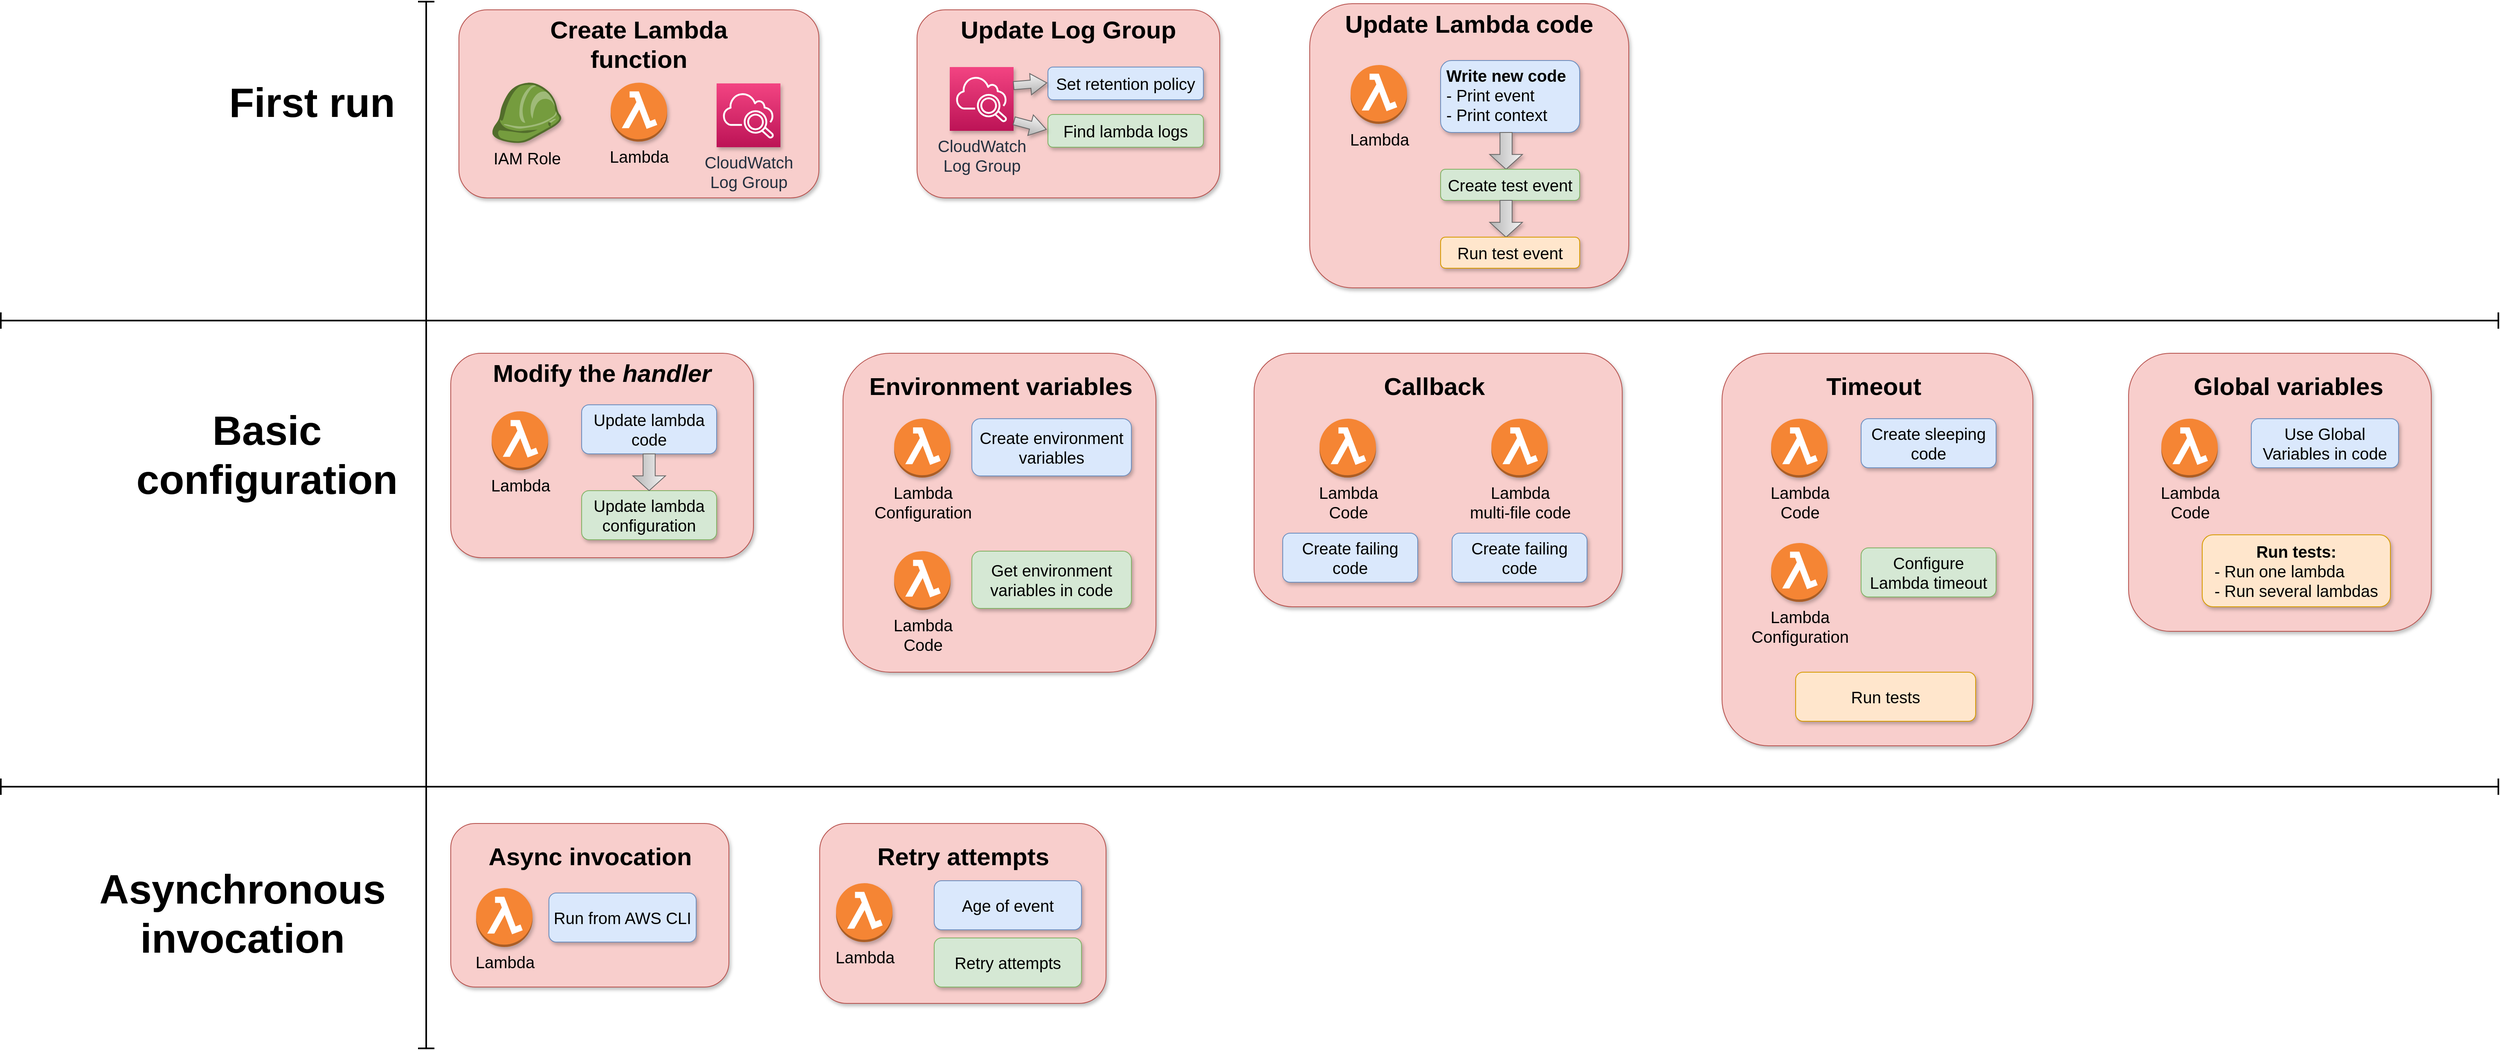 <mxfile version="16.4.11" type="device" pages="2"><diagram id="0-GvSXkhKC3Nu2vGQJVC" name="road-map lambda"><mxGraphModel dx="3374" dy="1798" grid="1" gridSize="10" guides="1" tooltips="1" connect="1" arrows="1" fold="1" page="1" pageScale="1" pageWidth="1920" pageHeight="1200" math="0" shadow="0"><root><mxCell id="0"/><mxCell id="1" parent="0"/><mxCell id="Oh-ckgO7ZUuFVcBlO06j-62" value="" style="rounded=1;whiteSpace=wrap;html=1;fontSize=12;shadow=1;fillColor=#f8cecc;strokeColor=#b85450;" parent="1" vertex="1"><mxGeometry x="2608" y="440" width="370" height="340" as="geometry"/></mxCell><mxCell id="Oh-ckgO7ZUuFVcBlO06j-57" value="" style="rounded=1;whiteSpace=wrap;html=1;fontSize=12;shadow=1;fillColor=#f8cecc;strokeColor=#b85450;" parent="1" vertex="1"><mxGeometry x="2111" y="440" width="380" height="480" as="geometry"/></mxCell><mxCell id="Oh-ckgO7ZUuFVcBlO06j-50" value="" style="rounded=1;whiteSpace=wrap;html=1;fontSize=12;shadow=1;fillColor=#f8cecc;strokeColor=#b85450;" parent="1" vertex="1"><mxGeometry x="1539" y="440" width="450" height="310" as="geometry"/></mxCell><mxCell id="Oh-ckgO7ZUuFVcBlO06j-44" value="" style="rounded=1;whiteSpace=wrap;html=1;fontSize=12;shadow=1;fillColor=#f8cecc;strokeColor=#b85450;" parent="1" vertex="1"><mxGeometry x="1036.5" y="440" width="382.5" height="390" as="geometry"/></mxCell><mxCell id="Oh-ckgO7ZUuFVcBlO06j-38" value="&lt;span style=&quot;font-size: 30px&quot;&gt;Modify the&amp;nbsp;&lt;/span&gt;&lt;span style=&quot;font-size: 30px&quot;&gt;&lt;i&gt;handler&lt;/i&gt;&lt;/span&gt;" style="rounded=1;whiteSpace=wrap;html=1;fontSize=30;shadow=1;fillColor=#f8cecc;strokeColor=#b85450;verticalAlign=top;fontStyle=1" parent="1" vertex="1"><mxGeometry x="557" y="440" width="370" height="250" as="geometry"/></mxCell><mxCell id="Oh-ckgO7ZUuFVcBlO06j-26" value="Update Lambda code" style="rounded=1;whiteSpace=wrap;html=1;fontSize=30;shadow=1;fillColor=#f8cecc;strokeColor=#b85450;verticalAlign=top;fontStyle=1" parent="1" vertex="1"><mxGeometry x="1607" y="12.5" width="390" height="347.5" as="geometry"/></mxCell><mxCell id="Oh-ckgO7ZUuFVcBlO06j-14" value="Update Log Group" style="rounded=1;whiteSpace=wrap;html=1;fontSize=30;shadow=1;fillColor=#f8cecc;strokeColor=#b85450;fontStyle=1;verticalAlign=top;" parent="1" vertex="1"><mxGeometry x="1127" y="20" width="370" height="230" as="geometry"/></mxCell><mxCell id="Oh-ckgO7ZUuFVcBlO06j-6" value="&lt;div style=&quot;font-size: 30px;&quot;&gt;Create Lambda&lt;/div&gt;&lt;div style=&quot;font-size: 30px;&quot;&gt;function&lt;/div&gt;" style="rounded=1;whiteSpace=wrap;html=1;fontSize=30;shadow=1;fillColor=#f8cecc;strokeColor=#b85450;fontStyle=1;verticalAlign=top;" parent="1" vertex="1"><mxGeometry x="567" y="20" width="440" height="230" as="geometry"/></mxCell><mxCell id="Oh-ckgO7ZUuFVcBlO06j-2" value="Lambda" style="outlineConnect=0;dashed=0;verticalLabelPosition=bottom;verticalAlign=top;align=center;html=1;shape=mxgraph.aws3.lambda_function;fillColor=#F58534;gradientColor=none;fontSize=20;shadow=1;" parent="1" vertex="1"><mxGeometry x="752.5" y="109.13" width="69" height="72" as="geometry"/></mxCell><mxCell id="Oh-ckgO7ZUuFVcBlO06j-4" value="IAM Role" style="outlineConnect=0;dashed=0;verticalLabelPosition=bottom;verticalAlign=top;align=center;html=1;shape=mxgraph.aws3.role;fillColor=#759C3E;gradientColor=none;fontSize=20;shadow=1;" parent="1" vertex="1"><mxGeometry x="607" y="109.13" width="85" height="73.75" as="geometry"/></mxCell><mxCell id="Oh-ckgO7ZUuFVcBlO06j-5" value="CloudWatch&lt;br style=&quot;font-size: 20px;&quot;&gt;Log Group" style="sketch=0;points=[[0,0,0],[0.25,0,0],[0.5,0,0],[0.75,0,0],[1,0,0],[0,1,0],[0.25,1,0],[0.5,1,0],[0.75,1,0],[1,1,0],[0,0.25,0],[0,0.5,0],[0,0.75,0],[1,0.25,0],[1,0.5,0],[1,0.75,0]];points=[[0,0,0],[0.25,0,0],[0.5,0,0],[0.75,0,0],[1,0,0],[0,1,0],[0.25,1,0],[0.5,1,0],[0.75,1,0],[1,1,0],[0,0.25,0],[0,0.5,0],[0,0.75,0],[1,0.25,0],[1,0.5,0],[1,0.75,0]];outlineConnect=0;fontColor=#232F3E;gradientColor=#F34482;gradientDirection=north;fillColor=#BC1356;strokeColor=#ffffff;dashed=0;verticalLabelPosition=bottom;verticalAlign=top;align=center;html=1;fontSize=20;fontStyle=0;aspect=fixed;shape=mxgraph.aws4.resourceIcon;resIcon=mxgraph.aws4.cloudwatch_2;shadow=1;" parent="1" vertex="1"><mxGeometry x="882" y="110" width="78" height="78" as="geometry"/></mxCell><mxCell id="Oh-ckgO7ZUuFVcBlO06j-8" value="CloudWatch&lt;br style=&quot;font-size: 20px;&quot;&gt;Log Group" style="sketch=0;points=[[0,0,0],[0.25,0,0],[0.5,0,0],[0.75,0,0],[1,0,0],[0,1,0],[0.25,1,0],[0.5,1,0],[0.75,1,0],[1,1,0],[0,0.25,0],[0,0.5,0],[0,0.75,0],[1,0.25,0],[1,0.5,0],[1,0.75,0]];points=[[0,0,0],[0.25,0,0],[0.5,0,0],[0.75,0,0],[1,0,0],[0,1,0],[0.25,1,0],[0.5,1,0],[0.75,1,0],[1,1,0],[0,0.25,0],[0,0.5,0],[0,0.75,0],[1,0.25,0],[1,0.5,0],[1,0.75,0]];outlineConnect=0;fontColor=#232F3E;gradientColor=#F34482;gradientDirection=north;fillColor=#BC1356;strokeColor=#ffffff;dashed=0;verticalLabelPosition=bottom;verticalAlign=top;align=center;html=1;fontSize=20;fontStyle=0;aspect=fixed;shape=mxgraph.aws4.resourceIcon;resIcon=mxgraph.aws4.cloudwatch_2;shadow=1;" parent="1" vertex="1"><mxGeometry x="1167" y="90" width="78" height="78" as="geometry"/></mxCell><mxCell id="Oh-ckgO7ZUuFVcBlO06j-9" value="Set retention policy" style="rounded=1;whiteSpace=wrap;html=1;fontSize=20;fillColor=#dae8fc;strokeColor=#6c8ebf;shadow=1;" parent="1" vertex="1"><mxGeometry x="1287" y="90" width="190" height="40" as="geometry"/></mxCell><mxCell id="Oh-ckgO7ZUuFVcBlO06j-10" value="Find lambda logs" style="rounded=1;whiteSpace=wrap;html=1;fontSize=20;fillColor=#d5e8d4;strokeColor=#82b366;shadow=1;" parent="1" vertex="1"><mxGeometry x="1287" y="148" width="190" height="40" as="geometry"/></mxCell><mxCell id="Oh-ckgO7ZUuFVcBlO06j-12" value="" style="html=1;shadow=1;dashed=0;align=center;verticalAlign=middle;shape=mxgraph.arrows2.arrow;dy=0.62;dx=19.91;notch=0;fontSize=12;rotation=-4.8;fillColor=#f5f5f5;gradientColor=#b3b3b3;strokeColor=#666666;" parent="1" vertex="1"><mxGeometry x="1245" y="98" width="40.71" height="26" as="geometry"/></mxCell><mxCell id="Oh-ckgO7ZUuFVcBlO06j-16" value="Lambda" style="outlineConnect=0;dashed=0;verticalLabelPosition=bottom;verticalAlign=top;align=center;html=1;shape=mxgraph.aws3.lambda_function;fillColor=#F58534;gradientColor=none;fontSize=20;shadow=1;" parent="1" vertex="1"><mxGeometry x="1657" y="87.5" width="69" height="72" as="geometry"/></mxCell><mxCell id="Oh-ckgO7ZUuFVcBlO06j-17" value="&lt;b style=&quot;font-size: 20px;&quot;&gt;Write new code&lt;/b&gt;&lt;br style=&quot;font-size: 20px;&quot;&gt;- Print event&lt;br style=&quot;font-size: 20px;&quot;&gt;- Print context" style="rounded=1;whiteSpace=wrap;html=1;fontSize=20;fillColor=#dae8fc;strokeColor=#6c8ebf;align=left;verticalAlign=top;spacingTop=0;spacingLeft=5;shadow=1;" parent="1" vertex="1"><mxGeometry x="1767" y="82" width="170" height="88" as="geometry"/></mxCell><mxCell id="Oh-ckgO7ZUuFVcBlO06j-18" value="" style="html=1;shadow=1;dashed=0;align=center;verticalAlign=middle;shape=mxgraph.arrows2.arrow;dy=0.63;dx=18.17;direction=south;notch=0;fontSize=12;fillColor=#f5f5f5;strokeColor=#666666;gradientColor=#b3b3b3;" parent="1" vertex="1"><mxGeometry x="1827" y="170" width="40" height="45" as="geometry"/></mxCell><mxCell id="Oh-ckgO7ZUuFVcBlO06j-20" value="&lt;span style=&quot;font-size: 20px;&quot;&gt;Create test event&lt;/span&gt;" style="rounded=1;whiteSpace=wrap;html=1;fontSize=20;fillColor=#d5e8d4;strokeColor=#82b366;align=center;verticalAlign=middle;spacingTop=0;spacingLeft=0;fontStyle=0;shadow=1;" parent="1" vertex="1"><mxGeometry x="1767" y="215" width="170" height="38" as="geometry"/></mxCell><mxCell id="Oh-ckgO7ZUuFVcBlO06j-21" value="" style="html=1;shadow=1;dashed=0;align=center;verticalAlign=middle;shape=mxgraph.arrows2.arrow;dy=0.63;dx=18.17;direction=south;notch=0;fontSize=12;fillColor=#f5f5f5;gradientColor=#b3b3b3;strokeColor=#666666;" parent="1" vertex="1"><mxGeometry x="1827" y="253" width="40" height="45" as="geometry"/></mxCell><mxCell id="Oh-ckgO7ZUuFVcBlO06j-22" value="&lt;span style=&quot;font-size: 20px;&quot;&gt;Run test event&lt;/span&gt;" style="rounded=1;whiteSpace=wrap;html=1;fontSize=20;fillColor=#ffe6cc;strokeColor=#d79b00;align=center;verticalAlign=middle;spacingTop=0;spacingLeft=0;fontStyle=0;shadow=1;" parent="1" vertex="1"><mxGeometry x="1767" y="298" width="170" height="38" as="geometry"/></mxCell><mxCell id="Oh-ckgO7ZUuFVcBlO06j-27" value="First run" style="text;html=1;align=center;verticalAlign=middle;resizable=0;points=[];autosize=1;strokeColor=none;fillColor=none;fontSize=50;fontStyle=1" parent="1" vertex="1"><mxGeometry x="277" y="98" width="220" height="70" as="geometry"/></mxCell><mxCell id="Oh-ckgO7ZUuFVcBlO06j-28" value="Basic&lt;br&gt;configuration" style="text;html=1;align=center;verticalAlign=middle;resizable=0;points=[];autosize=1;strokeColor=none;fillColor=none;fontSize=50;fontStyle=1" parent="1" vertex="1"><mxGeometry x="167" y="499" width="330" height="130" as="geometry"/></mxCell><mxCell id="Oh-ckgO7ZUuFVcBlO06j-30" value="" style="shape=crossbar;whiteSpace=wrap;html=1;rounded=1;direction=south;fontSize=50;strokeWidth=2;" parent="1" vertex="1"><mxGeometry x="517" y="10" width="20" height="1280" as="geometry"/></mxCell><mxCell id="Oh-ckgO7ZUuFVcBlO06j-31" value="&lt;span style=&quot;color: rgba(0 , 0 , 0 , 0) ; font-family: monospace ; font-size: 0px&quot;&gt;%3CmxGraphModel%3E%3Croot%3E%3CmxCell%20id%3D%220%22%2F%3E%3CmxCell%20id%3D%221%22%20parent%3D%220%22%2F%3E%3CmxCell%20id%3D%222%22%20value%3D%22%22%20style%3D%22rounded%3D1%3BwhiteSpace%3Dwrap%3Bhtml%3D1%3BfontSize%3D12%3BfillColor%3D%23f8cecc%3BstrokeColor%3D%23b85450%3B%22%20vertex%3D%221%22%20parent%3D%221%22%3E%3CmxGeometry%20x%3D%221760%22%20y%3D%22440%22%20width%3D%22380%22%20height%3D%22480%22%20as%3D%22geometry%22%2F%3E%3C%2FmxCell%3E%3C%2Froot%3E%3C%2FmxGraphModel%3E&lt;/span&gt;" style="shape=crossbar;whiteSpace=wrap;html=1;rounded=1;fontSize=50;strokeWidth=2;" parent="1" vertex="1"><mxGeometry x="7" y="390" width="3053" height="20" as="geometry"/></mxCell><mxCell id="Oh-ckgO7ZUuFVcBlO06j-32" value="Lambda" style="outlineConnect=0;dashed=0;verticalLabelPosition=bottom;verticalAlign=top;align=center;html=1;shape=mxgraph.aws3.lambda_function;fillColor=#F58534;gradientColor=none;fontSize=20;shadow=1;" parent="1" vertex="1"><mxGeometry x="607" y="511" width="69" height="72" as="geometry"/></mxCell><mxCell id="Oh-ckgO7ZUuFVcBlO06j-33" value="" style="html=1;shadow=1;dashed=0;align=center;verticalAlign=middle;shape=mxgraph.arrows2.arrow;dy=0.62;dx=19.91;notch=0;fontSize=12;rotation=15;fillColor=#f5f5f5;gradientColor=#b3b3b3;strokeColor=#666666;" parent="1" vertex="1"><mxGeometry x="1245" y="148" width="40.71" height="26" as="geometry"/></mxCell><mxCell id="Oh-ckgO7ZUuFVcBlO06j-34" value="Update lambda code" style="rounded=1;whiteSpace=wrap;html=1;fontSize=20;fillColor=#dae8fc;strokeColor=#6c8ebf;shadow=1;" parent="1" vertex="1"><mxGeometry x="717" y="503" width="165" height="60" as="geometry"/></mxCell><mxCell id="Oh-ckgO7ZUuFVcBlO06j-35" value="Update lambda configuration" style="rounded=1;whiteSpace=wrap;html=1;fontSize=20;fillColor=#d5e8d4;strokeColor=#82b366;shadow=1;" parent="1" vertex="1"><mxGeometry x="717" y="608" width="165" height="60" as="geometry"/></mxCell><mxCell id="Oh-ckgO7ZUuFVcBlO06j-36" value="" style="html=1;shadow=0;dashed=0;align=center;verticalAlign=middle;shape=mxgraph.arrows2.arrow;dy=0.63;dx=18.17;direction=south;notch=0;fontSize=12;fillColor=#f5f5f5;strokeColor=#666666;gradientColor=#b3b3b3;" parent="1" vertex="1"><mxGeometry x="779.5" y="563" width="40" height="45" as="geometry"/></mxCell><mxCell id="Oh-ckgO7ZUuFVcBlO06j-39" value="Environment variables" style="text;html=1;align=center;verticalAlign=middle;resizable=0;points=[];autosize=1;strokeColor=none;fillColor=none;fontSize=30;fontStyle=1" parent="1" vertex="1"><mxGeometry x="1059" y="460" width="340" height="40" as="geometry"/></mxCell><mxCell id="Oh-ckgO7ZUuFVcBlO06j-40" value="Lambda&lt;br&gt;Configuration" style="outlineConnect=0;dashed=0;verticalLabelPosition=bottom;verticalAlign=top;align=center;html=1;shape=mxgraph.aws3.lambda_function;fillColor=#F58534;gradientColor=none;fontSize=20;shadow=1;" parent="1" vertex="1"><mxGeometry x="1099" y="520" width="69" height="72" as="geometry"/></mxCell><mxCell id="Oh-ckgO7ZUuFVcBlO06j-41" value="Create environment variables" style="rounded=1;whiteSpace=wrap;html=1;fontSize=20;fillColor=#dae8fc;strokeColor=#6c8ebf;shadow=1;" parent="1" vertex="1"><mxGeometry x="1194" y="520" width="195" height="70" as="geometry"/></mxCell><mxCell id="Oh-ckgO7ZUuFVcBlO06j-42" value="Lambda&lt;br&gt;Code" style="outlineConnect=0;dashed=0;verticalLabelPosition=bottom;verticalAlign=top;align=center;html=1;shape=mxgraph.aws3.lambda_function;fillColor=#F58534;gradientColor=none;fontSize=20;shadow=1;" parent="1" vertex="1"><mxGeometry x="1099" y="682" width="69" height="72" as="geometry"/></mxCell><mxCell id="Oh-ckgO7ZUuFVcBlO06j-43" value="Get environment variables in code" style="rounded=1;whiteSpace=wrap;html=1;fontSize=20;fillColor=#d5e8d4;strokeColor=#82b366;shadow=1;" parent="1" vertex="1"><mxGeometry x="1194" y="682" width="195" height="70" as="geometry"/></mxCell><mxCell id="Oh-ckgO7ZUuFVcBlO06j-45" value="Callback" style="text;html=1;align=center;verticalAlign=middle;resizable=0;points=[];autosize=1;strokeColor=none;fillColor=none;fontSize=30;fontStyle=1" parent="1" vertex="1"><mxGeometry x="1689" y="460" width="140" height="40" as="geometry"/></mxCell><mxCell id="Oh-ckgO7ZUuFVcBlO06j-46" value="Lambda&lt;br&gt;Code" style="outlineConnect=0;dashed=0;verticalLabelPosition=bottom;verticalAlign=top;align=center;html=1;shape=mxgraph.aws3.lambda_function;fillColor=#F58534;gradientColor=none;fontSize=20;shadow=1;" parent="1" vertex="1"><mxGeometry x="1619" y="520" width="69" height="72" as="geometry"/></mxCell><mxCell id="Oh-ckgO7ZUuFVcBlO06j-47" value="Create failing code" style="rounded=1;whiteSpace=wrap;html=1;fontSize=20;fillColor=#dae8fc;strokeColor=#6c8ebf;shadow=1;" parent="1" vertex="1"><mxGeometry x="1781" y="660" width="165" height="60" as="geometry"/></mxCell><mxCell id="Oh-ckgO7ZUuFVcBlO06j-48" value="Lambda&lt;br&gt;multi-file code" style="outlineConnect=0;dashed=0;verticalLabelPosition=bottom;verticalAlign=top;align=center;html=1;shape=mxgraph.aws3.lambda_function;fillColor=#F58534;gradientColor=none;fontSize=20;shadow=1;" parent="1" vertex="1"><mxGeometry x="1829" y="520" width="69" height="72" as="geometry"/></mxCell><mxCell id="Oh-ckgO7ZUuFVcBlO06j-49" value="Create failing code" style="rounded=1;whiteSpace=wrap;html=1;fontSize=20;fillColor=#dae8fc;strokeColor=#6c8ebf;shadow=1;" parent="1" vertex="1"><mxGeometry x="1574" y="660" width="165" height="60" as="geometry"/></mxCell><mxCell id="Oh-ckgO7ZUuFVcBlO06j-51" value="Timeout" style="text;html=1;align=center;verticalAlign=middle;resizable=0;points=[];autosize=1;strokeColor=none;fillColor=none;fontSize=30;fontStyle=1" parent="1" vertex="1"><mxGeometry x="2231" y="460" width="130" height="40" as="geometry"/></mxCell><mxCell id="Oh-ckgO7ZUuFVcBlO06j-52" value="Lambda&lt;br&gt;Code" style="outlineConnect=0;dashed=0;verticalLabelPosition=bottom;verticalAlign=top;align=center;html=1;shape=mxgraph.aws3.lambda_function;fillColor=#F58534;gradientColor=none;fontSize=20;shadow=1;" parent="1" vertex="1"><mxGeometry x="2171" y="520" width="69" height="72" as="geometry"/></mxCell><mxCell id="Oh-ckgO7ZUuFVcBlO06j-53" value="Create sleeping code" style="rounded=1;whiteSpace=wrap;html=1;fontSize=20;fillColor=#dae8fc;strokeColor=#6c8ebf;shadow=1;" parent="1" vertex="1"><mxGeometry x="2281" y="520" width="165" height="60" as="geometry"/></mxCell><mxCell id="Oh-ckgO7ZUuFVcBlO06j-54" value="Lambda&lt;br&gt;Configuration" style="outlineConnect=0;dashed=0;verticalLabelPosition=bottom;verticalAlign=top;align=center;html=1;shape=mxgraph.aws3.lambda_function;fillColor=#F58534;gradientColor=none;fontSize=20;shadow=1;" parent="1" vertex="1"><mxGeometry x="2171" y="672" width="69" height="72" as="geometry"/></mxCell><mxCell id="Oh-ckgO7ZUuFVcBlO06j-55" value="Configure Lambda timeout" style="rounded=1;whiteSpace=wrap;html=1;fontSize=20;fillColor=#d5e8d4;strokeColor=#82b366;shadow=1;" parent="1" vertex="1"><mxGeometry x="2281" y="678" width="165" height="60" as="geometry"/></mxCell><mxCell id="Oh-ckgO7ZUuFVcBlO06j-56" value="Run tests" style="rounded=1;whiteSpace=wrap;html=1;fontSize=20;fillColor=#ffe6cc;strokeColor=#d79b00;shadow=1;" parent="1" vertex="1"><mxGeometry x="2201" y="830" width="220" height="60" as="geometry"/></mxCell><mxCell id="Oh-ckgO7ZUuFVcBlO06j-58" value="Global variables" style="text;html=1;align=center;verticalAlign=middle;resizable=0;points=[];autosize=1;strokeColor=none;fillColor=none;fontSize=30;fontStyle=1" parent="1" vertex="1"><mxGeometry x="2678" y="460" width="250" height="40" as="geometry"/></mxCell><mxCell id="Oh-ckgO7ZUuFVcBlO06j-59" value="Lambda&lt;br&gt;Code" style="outlineConnect=0;dashed=0;verticalLabelPosition=bottom;verticalAlign=top;align=center;html=1;shape=mxgraph.aws3.lambda_function;fillColor=#F58534;gradientColor=none;fontSize=20;shadow=1;" parent="1" vertex="1"><mxGeometry x="2648" y="520" width="69" height="72" as="geometry"/></mxCell><mxCell id="Oh-ckgO7ZUuFVcBlO06j-60" value="Use Global Variables in code" style="rounded=1;whiteSpace=wrap;html=1;fontSize=20;fillColor=#dae8fc;strokeColor=#6c8ebf;shadow=1;" parent="1" vertex="1"><mxGeometry x="2758" y="520" width="180" height="60" as="geometry"/></mxCell><mxCell id="Oh-ckgO7ZUuFVcBlO06j-61" value="&lt;b style=&quot;font-size: 20px;&quot;&gt;Run tests:&lt;/b&gt;&lt;br style=&quot;font-size: 20px;&quot;&gt;&lt;div style=&quot;text-align: left; font-size: 20px;&quot;&gt;&lt;span style=&quot;font-size: 20px;&quot;&gt;- Run one lambda&lt;/span&gt;&lt;/div&gt;&lt;div style=&quot;text-align: left; font-size: 20px;&quot;&gt;&lt;span style=&quot;font-size: 20px;&quot;&gt;- Run several lambdas&lt;/span&gt;&lt;/div&gt;" style="rounded=1;whiteSpace=wrap;html=1;fontSize=20;fillColor=#ffe6cc;strokeColor=#d79b00;shadow=1;" parent="1" vertex="1"><mxGeometry x="2698" y="662" width="230" height="88" as="geometry"/></mxCell><mxCell id="Oh-ckgO7ZUuFVcBlO06j-63" value="&lt;span style=&quot;color: rgba(0 , 0 , 0 , 0) ; font-family: monospace ; font-size: 0px&quot;&gt;%3CmxGraphModel%3E%3Croot%3E%3CmxCell%20id%3D%220%22%2F%3E%3CmxCell%20id%3D%221%22%20parent%3D%220%22%2F%3E%3CmxCell%20id%3D%222%22%20value%3D%22%22%20style%3D%22rounded%3D1%3BwhiteSpace%3Dwrap%3Bhtml%3D1%3BfontSize%3D12%3BfillColor%3D%23f8cecc%3BstrokeColor%3D%23b85450%3B%22%20vertex%3D%221%22%20parent%3D%221%22%3E%3CmxGeometry%20x%3D%221760%22%20y%3D%22440%22%20width%3D%22380%22%20height%3D%22480%22%20as%3D%22geometry%22%2F%3E%3C%2FmxCell%3E%3C%2Froot%3E%3C%2FmxGraphModel%3E&lt;/span&gt;" style="shape=crossbar;whiteSpace=wrap;html=1;rounded=1;fontSize=50;strokeWidth=2;" parent="1" vertex="1"><mxGeometry x="7" y="960" width="3053" height="20" as="geometry"/></mxCell><mxCell id="Oh-ckgO7ZUuFVcBlO06j-80" value="Asynchronous&lt;br&gt;invocation" style="text;html=1;align=center;verticalAlign=middle;resizable=0;points=[];autosize=1;strokeColor=none;fillColor=none;fontSize=50;fontStyle=1" parent="1" vertex="1"><mxGeometry x="117" y="1060" width="370" height="130" as="geometry"/></mxCell><mxCell id="YPXdEZ1_uIu6bX-hic8D-4" value="" style="rounded=1;whiteSpace=wrap;html=1;fontSize=12;shadow=1;fillColor=#f8cecc;strokeColor=#b85450;" parent="1" vertex="1"><mxGeometry x="557" y="1015" width="340" height="200" as="geometry"/></mxCell><mxCell id="YPXdEZ1_uIu6bX-hic8D-5" value="Async invocation" style="text;html=1;align=center;verticalAlign=middle;resizable=0;points=[];autosize=1;strokeColor=none;fillColor=none;fontSize=30;fontStyle=1" parent="1" vertex="1"><mxGeometry x="597" y="1035" width="260" height="40" as="geometry"/></mxCell><mxCell id="YPXdEZ1_uIu6bX-hic8D-6" value="Lambda" style="outlineConnect=0;dashed=0;verticalLabelPosition=bottom;verticalAlign=top;align=center;html=1;shape=mxgraph.aws3.lambda_function;fillColor=#F58534;gradientColor=none;fontSize=20;shadow=1;" parent="1" vertex="1"><mxGeometry x="588" y="1094" width="69" height="72" as="geometry"/></mxCell><mxCell id="YPXdEZ1_uIu6bX-hic8D-7" value="Run from AWS CLI" style="rounded=1;whiteSpace=wrap;html=1;fontSize=20;fillColor=#dae8fc;strokeColor=#6c8ebf;shadow=1;" parent="1" vertex="1"><mxGeometry x="677" y="1100" width="180" height="60" as="geometry"/></mxCell><mxCell id="YPXdEZ1_uIu6bX-hic8D-8" value="" style="rounded=1;whiteSpace=wrap;html=1;fontSize=12;shadow=1;fillColor=#f8cecc;strokeColor=#b85450;" parent="1" vertex="1"><mxGeometry x="1008" y="1015" width="350" height="220" as="geometry"/></mxCell><mxCell id="YPXdEZ1_uIu6bX-hic8D-10" value="Retry attempts" style="text;html=1;align=center;verticalAlign=middle;resizable=0;points=[];autosize=1;strokeColor=none;fillColor=none;fontSize=30;fontStyle=1" parent="1" vertex="1"><mxGeometry x="1068" y="1035" width="230" height="40" as="geometry"/></mxCell><mxCell id="YPXdEZ1_uIu6bX-hic8D-11" value="Lambda" style="outlineConnect=0;dashed=0;verticalLabelPosition=bottom;verticalAlign=top;align=center;html=1;shape=mxgraph.aws3.lambda_function;fillColor=#F58534;gradientColor=none;fontSize=20;shadow=1;" parent="1" vertex="1"><mxGeometry x="1028" y="1088" width="69" height="72" as="geometry"/></mxCell><mxCell id="YPXdEZ1_uIu6bX-hic8D-13" value="Age of event" style="rounded=1;whiteSpace=wrap;html=1;fontSize=20;fillColor=#dae8fc;strokeColor=#6c8ebf;shadow=1;" parent="1" vertex="1"><mxGeometry x="1148" y="1085" width="180" height="60" as="geometry"/></mxCell><mxCell id="YPXdEZ1_uIu6bX-hic8D-14" value="Retry attempts" style="rounded=1;whiteSpace=wrap;html=1;fontSize=20;fillColor=#d5e8d4;strokeColor=#82b366;shadow=1;" parent="1" vertex="1"><mxGeometry x="1148" y="1155" width="180" height="60" as="geometry"/></mxCell></root></mxGraphModel></diagram><diagram name="road-map bonus" id="3ai-gKEogDqiMhN3eyzm"><mxGraphModel dx="3374" dy="1798" grid="1" gridSize="10" guides="1" tooltips="1" connect="1" arrows="1" fold="1" page="1" pageScale="1" pageWidth="1920" pageHeight="1200" math="0" shadow="0"><root><mxCell id="a7MwRmDaRxgWDXH2MDyr-0"/><mxCell id="a7MwRmDaRxgWDXH2MDyr-1" parent="a7MwRmDaRxgWDXH2MDyr-0"/><mxCell id="a7MwRmDaRxgWDXH2MDyr-2" value="" style="rounded=1;whiteSpace=wrap;html=1;fontSize=12;shadow=1;fillColor=#f8cecc;strokeColor=#b85450;" parent="a7MwRmDaRxgWDXH2MDyr-1" vertex="1"><mxGeometry x="478" y="880" width="317" height="304" as="geometry"/></mxCell><mxCell id="a7MwRmDaRxgWDXH2MDyr-3" value="" style="rounded=1;whiteSpace=wrap;html=1;fontSize=12;shadow=1;fillColor=#f8cecc;strokeColor=#b85450;" parent="a7MwRmDaRxgWDXH2MDyr-1" vertex="1"><mxGeometry x="1078.25" y="50" width="481.75" height="340" as="geometry"/></mxCell><mxCell id="a7MwRmDaRxgWDXH2MDyr-4" value="use weight" style="rounded=1;whiteSpace=wrap;html=1;fontSize=18;fillColor=#e1d5e7;strokeColor=#9673a6;shadow=1;" parent="a7MwRmDaRxgWDXH2MDyr-1" vertex="1"><mxGeometry x="1410" y="170" width="110" height="48" as="geometry"/></mxCell><mxCell id="a7MwRmDaRxgWDXH2MDyr-5" value="" style="rounded=1;whiteSpace=wrap;html=1;fontSize=12;shadow=1;fillColor=#f8cecc;strokeColor=#b85450;" parent="a7MwRmDaRxgWDXH2MDyr-1" vertex="1"><mxGeometry x="470" y="50" width="450" height="340" as="geometry"/></mxCell><mxCell id="a7MwRmDaRxgWDXH2MDyr-33" value="" style="shape=crossbar;whiteSpace=wrap;html=1;rounded=1;direction=south;fontSize=50;strokeWidth=2;" parent="a7MwRmDaRxgWDXH2MDyr-1" vertex="1"><mxGeometry x="430" y="10" width="20" height="1250" as="geometry"/></mxCell><mxCell id="a7MwRmDaRxgWDXH2MDyr-61" value="Versioning" style="text;html=1;align=center;verticalAlign=middle;resizable=0;points=[];autosize=1;strokeColor=none;fillColor=none;fontSize=50;fontStyle=1" parent="a7MwRmDaRxgWDXH2MDyr-1" vertex="1"><mxGeometry x="140" y="159" width="270" height="70" as="geometry"/></mxCell><mxCell id="a7MwRmDaRxgWDXH2MDyr-62" value="Versions" style="text;html=1;align=center;verticalAlign=middle;resizable=0;points=[];autosize=1;strokeColor=none;fillColor=none;fontSize=30;fontStyle=1" parent="a7MwRmDaRxgWDXH2MDyr-1" vertex="1"><mxGeometry x="614.5" y="80" width="140" height="40" as="geometry"/></mxCell><mxCell id="a7MwRmDaRxgWDXH2MDyr-63" value="Lambda&lt;br&gt;version &lt;b&gt;1&lt;/b&gt;" style="outlineConnect=0;dashed=0;verticalLabelPosition=bottom;verticalAlign=top;align=center;html=1;shape=mxgraph.aws3.lambda_function;fillColor=#F58534;gradientColor=none;fontSize=20;shadow=1;" parent="a7MwRmDaRxgWDXH2MDyr-1" vertex="1"><mxGeometry x="515" y="140" width="69" height="72" as="geometry"/></mxCell><mxCell id="a7MwRmDaRxgWDXH2MDyr-64" value="Lambda&lt;br&gt;version &lt;b&gt;2&lt;/b&gt;" style="outlineConnect=0;dashed=0;verticalLabelPosition=bottom;verticalAlign=top;align=center;html=1;shape=mxgraph.aws3.lambda_function;fillColor=#F58534;gradientColor=none;fontSize=20;shadow=1;" parent="a7MwRmDaRxgWDXH2MDyr-1" vertex="1"><mxGeometry x="650" y="140" width="69" height="72" as="geometry"/></mxCell><mxCell id="a7MwRmDaRxgWDXH2MDyr-65" value="Lambda&lt;br&gt;no version" style="outlineConnect=0;dashed=0;verticalLabelPosition=bottom;verticalAlign=top;align=center;html=1;shape=mxgraph.aws3.lambda_function;fillColor=#F58534;gradientColor=none;fontSize=20;shadow=1;" parent="a7MwRmDaRxgWDXH2MDyr-1" vertex="1"><mxGeometry x="790" y="140" width="69" height="72" as="geometry"/></mxCell><mxCell id="a7MwRmDaRxgWDXH2MDyr-66" value="Run as Test Event" style="rounded=1;whiteSpace=wrap;html=1;fontSize=20;fillColor=#dae8fc;strokeColor=#6c8ebf;shadow=1;" parent="a7MwRmDaRxgWDXH2MDyr-1" vertex="1"><mxGeometry x="490" y="290" width="180" height="60" as="geometry"/></mxCell><mxCell id="a7MwRmDaRxgWDXH2MDyr-67" value="Run from AWS CLI" style="rounded=1;whiteSpace=wrap;html=1;fontSize=20;fillColor=#d5e8d4;strokeColor=#82b366;shadow=1;" parent="a7MwRmDaRxgWDXH2MDyr-1" vertex="1"><mxGeometry x="719" y="290" width="180" height="60" as="geometry"/></mxCell><mxCell id="a7MwRmDaRxgWDXH2MDyr-68" value="Aliases" style="text;html=1;align=center;verticalAlign=middle;resizable=0;points=[];autosize=1;strokeColor=none;fillColor=none;fontSize=30;fontStyle=1" parent="a7MwRmDaRxgWDXH2MDyr-1" vertex="1"><mxGeometry x="1243.25" y="80" width="120" height="40" as="geometry"/></mxCell><mxCell id="a7MwRmDaRxgWDXH2MDyr-69" value="Lambda&lt;br&gt;alias &lt;b&gt;dev&lt;/b&gt;" style="outlineConnect=0;dashed=0;verticalLabelPosition=bottom;verticalAlign=top;align=center;html=1;shape=mxgraph.aws3.lambda_function;fillColor=#F58534;gradientColor=none;fontSize=20;shadow=1;" parent="a7MwRmDaRxgWDXH2MDyr-1" vertex="1"><mxGeometry x="1174.25" y="140" width="69" height="72" as="geometry"/></mxCell><mxCell id="a7MwRmDaRxgWDXH2MDyr-70" value="Lambda&lt;br&gt;alias &lt;b&gt;prod&lt;/b&gt;" style="outlineConnect=0;dashed=0;verticalLabelPosition=bottom;verticalAlign=top;align=center;html=1;shape=mxgraph.aws3.lambda_function;fillColor=#F58534;gradientColor=none;fontSize=20;shadow=1;" parent="a7MwRmDaRxgWDXH2MDyr-1" vertex="1"><mxGeometry x="1350" y="140" width="69" height="72" as="geometry"/></mxCell><mxCell id="a7MwRmDaRxgWDXH2MDyr-71" value="&lt;span style=&quot;color: rgba(0 , 0 , 0 , 0) ; font-family: monospace ; font-size: 0px&quot;&gt;%3CmxGraphModel%3E%3Croot%3E%3CmxCell%20id%3D%220%22%2F%3E%3CmxCell%20id%3D%221%22%20parent%3D%220%22%2F%3E%3CmxCell%20id%3D%222%22%20value%3D%22%22%20style%3D%22rounded%3D1%3BwhiteSpace%3Dwrap%3Bhtml%3D1%3BfontSize%3D12%3BfillColor%3D%23f8cecc%3BstrokeColor%3D%23b85450%3B%22%20vertex%3D%221%22%20parent%3D%221%22%3E%3CmxGeometry%20x%3D%221760%22%20y%3D%22440%22%20width%3D%22380%22%20height%3D%22480%22%20as%3D%22geometry%22%2F%3E%3C%2FmxCell%3E%3C%2Froot%3E%3C%2FmxGraphModel%3E&lt;/span&gt;" style="shape=crossbar;whiteSpace=wrap;html=1;rounded=1;fontSize=50;strokeWidth=2;" parent="a7MwRmDaRxgWDXH2MDyr-1" vertex="1"><mxGeometry x="10" y="440" width="1670" height="20" as="geometry"/></mxCell><mxCell id="a7MwRmDaRxgWDXH2MDyr-72" value="Asynchronous&lt;br&gt;invocation" style="text;html=1;align=center;verticalAlign=middle;resizable=0;points=[];autosize=1;strokeColor=none;fillColor=none;fontSize=50;fontStyle=1" parent="a7MwRmDaRxgWDXH2MDyr-1" vertex="1"><mxGeometry x="40" y="560" width="370" height="130" as="geometry"/></mxCell><mxCell id="a7MwRmDaRxgWDXH2MDyr-73" value="Run as Test Event" style="rounded=1;whiteSpace=wrap;html=1;fontSize=20;fillColor=#dae8fc;strokeColor=#6c8ebf;shadow=1;" parent="a7MwRmDaRxgWDXH2MDyr-1" vertex="1"><mxGeometry x="1120" y="290" width="180" height="60" as="geometry"/></mxCell><mxCell id="a7MwRmDaRxgWDXH2MDyr-74" value="Run from AWS CLI" style="rounded=1;whiteSpace=wrap;html=1;fontSize=20;fillColor=#d5e8d4;strokeColor=#82b366;shadow=1;" parent="a7MwRmDaRxgWDXH2MDyr-1" vertex="1"><mxGeometry x="1349" y="290" width="180" height="60" as="geometry"/></mxCell><mxCell id="a7MwRmDaRxgWDXH2MDyr-84" value="&lt;span style=&quot;font-size: 30px; font-weight: 700;&quot;&gt;SNS calling&lt;/span&gt;" style="rounded=1;whiteSpace=wrap;html=1;fontSize=30;shadow=1;fillColor=#f8cecc;strokeColor=#b85450;verticalAlign=top;" parent="a7MwRmDaRxgWDXH2MDyr-1" vertex="1"><mxGeometry x="470" y="485" width="398" height="255" as="geometry"/></mxCell><mxCell id="a7MwRmDaRxgWDXH2MDyr-86" value="Lambda" style="outlineConnect=0;dashed=0;verticalLabelPosition=bottom;verticalAlign=top;align=center;html=1;shape=mxgraph.aws3.lambda_function;fillColor=#F58534;gradientColor=none;fontSize=20;shadow=1;" parent="a7MwRmDaRxgWDXH2MDyr-1" vertex="1"><mxGeometry x="730" y="537" width="69" height="72" as="geometry"/></mxCell><mxCell id="a7MwRmDaRxgWDXH2MDyr-87" value="Simple&lt;br&gt;Notification Service" style="sketch=0;points=[[0,0,0],[0.25,0,0],[0.5,0,0],[0.75,0,0],[1,0,0],[0,1,0],[0.25,1,0],[0.5,1,0],[0.75,1,0],[1,1,0],[0,0.25,0],[0,0.5,0],[0,0.75,0],[1,0.25,0],[1,0.5,0],[1,0.75,0]];outlineConnect=0;fontColor=#232F3E;gradientColor=#FF4F8B;gradientDirection=north;fillColor=#BC1356;strokeColor=#ffffff;dashed=0;verticalLabelPosition=bottom;verticalAlign=top;align=center;html=1;fontSize=20;fontStyle=0;aspect=fixed;shape=mxgraph.aws4.resourceIcon;resIcon=mxgraph.aws4.sns;shadow=1;" parent="a7MwRmDaRxgWDXH2MDyr-1" vertex="1"><mxGeometry x="530" y="537" width="78" height="78" as="geometry"/></mxCell><mxCell id="a7MwRmDaRxgWDXH2MDyr-88" value="" style="html=1;shadow=1;dashed=0;align=center;verticalAlign=middle;shape=mxgraph.arrows2.arrow;dy=0.62;dx=19.91;notch=0;fontSize=12;rotation=0;fillColor=#f5f5f5;gradientColor=#b3b3b3;strokeColor=#666666;strokeWidth=2;" parent="a7MwRmDaRxgWDXH2MDyr-1" vertex="1"><mxGeometry x="630" y="551.5" width="80.35" height="43" as="geometry"/></mxCell><mxCell id="a7MwRmDaRxgWDXH2MDyr-89" value="Lambda permissions" style="rounded=1;whiteSpace=wrap;html=1;fontSize=20;fillColor=#dae8fc;strokeColor=#6c8ebf;shadow=1;" parent="a7MwRmDaRxgWDXH2MDyr-1" vertex="1"><mxGeometry x="687" y="653" width="161" height="60" as="geometry"/></mxCell><mxCell id="a7MwRmDaRxgWDXH2MDyr-90" value="&lt;span style=&quot;color: rgba(0 , 0 , 0 , 0) ; font-family: monospace ; font-size: 0px&quot;&gt;%3CmxGraphModel%3E%3Croot%3E%3CmxCell%20id%3D%220%22%2F%3E%3CmxCell%20id%3D%221%22%20parent%3D%220%22%2F%3E%3CmxCell%20id%3D%222%22%20value%3D%22%22%20style%3D%22rounded%3D1%3BwhiteSpace%3Dwrap%3Bhtml%3D1%3BfontSize%3D12%3BfillColor%3D%23f8cecc%3BstrokeColor%3D%23b85450%3B%22%20vertex%3D%221%22%20parent%3D%221%22%3E%3CmxGeometry%20x%3D%221760%22%20y%3D%22440%22%20width%3D%22380%22%20height%3D%22480%22%20as%3D%22geometry%22%2F%3E%3C%2FmxCell%3E%3C%2Froot%3E%3C%2FmxGraphModel%3E&lt;/span&gt;" style="shape=crossbar;whiteSpace=wrap;html=1;rounded=1;fontSize=50;strokeWidth=2;" parent="a7MwRmDaRxgWDXH2MDyr-1" vertex="1"><mxGeometry x="10" y="821" width="1670" height="20" as="geometry"/></mxCell><mxCell id="a7MwRmDaRxgWDXH2MDyr-91" value="Layers" style="text;html=1;align=center;verticalAlign=middle;resizable=0;points=[];autosize=1;strokeColor=none;fillColor=none;fontSize=50;fontStyle=1" parent="a7MwRmDaRxgWDXH2MDyr-1" vertex="1"><mxGeometry x="230" y="930" width="180" height="70" as="geometry"/></mxCell><mxCell id="a7MwRmDaRxgWDXH2MDyr-92" value="Lambda" style="outlineConnect=0;dashed=0;verticalLabelPosition=bottom;verticalAlign=top;align=center;html=1;shape=mxgraph.aws3.lambda_function;fillColor=#F58534;gradientColor=none;fontSize=20;shadow=1;" parent="a7MwRmDaRxgWDXH2MDyr-1" vertex="1"><mxGeometry x="638.67" y="944" width="69" height="72" as="geometry"/></mxCell><mxCell id="a7MwRmDaRxgWDXH2MDyr-93" style="rounded=0;orthogonalLoop=1;jettySize=auto;html=1;fontSize=16;" parent="a7MwRmDaRxgWDXH2MDyr-1" source="a7MwRmDaRxgWDXH2MDyr-94" target="a7MwRmDaRxgWDXH2MDyr-92" edge="1"><mxGeometry relative="1" as="geometry"/></mxCell><mxCell id="a7MwRmDaRxgWDXH2MDyr-94" value="Layer" style="outlineConnect=0;dashed=0;verticalLabelPosition=bottom;verticalAlign=top;align=center;html=1;shape=mxgraph.aws3.lambda;fillColor=#F58534;gradientColor=none;shadow=1;fontSize=16;strokeWidth=2;" parent="a7MwRmDaRxgWDXH2MDyr-1" vertex="1"><mxGeometry x="545.65" y="1014" width="49.35" height="60" as="geometry"/></mxCell><mxCell id="a7MwRmDaRxgWDXH2MDyr-95" value="nodejs/node_modules/" style="rounded=1;whiteSpace=wrap;html=1;fontSize=20;fillColor=#dae8fc;strokeColor=#6c8ebf;shadow=1;" parent="a7MwRmDaRxgWDXH2MDyr-1" vertex="1"><mxGeometry x="519.5" y="1114" width="231" height="50" as="geometry"/></mxCell><mxCell id="a7MwRmDaRxgWDXH2MDyr-96" value="Lambda layer" style="text;html=1;align=center;verticalAlign=middle;resizable=0;points=[];autosize=1;strokeColor=none;fillColor=none;fontSize=30;fontStyle=1" parent="a7MwRmDaRxgWDXH2MDyr-1" vertex="1"><mxGeometry x="535" y="894" width="210" height="40" as="geometry"/></mxCell></root></mxGraphModel></diagram></mxfile>